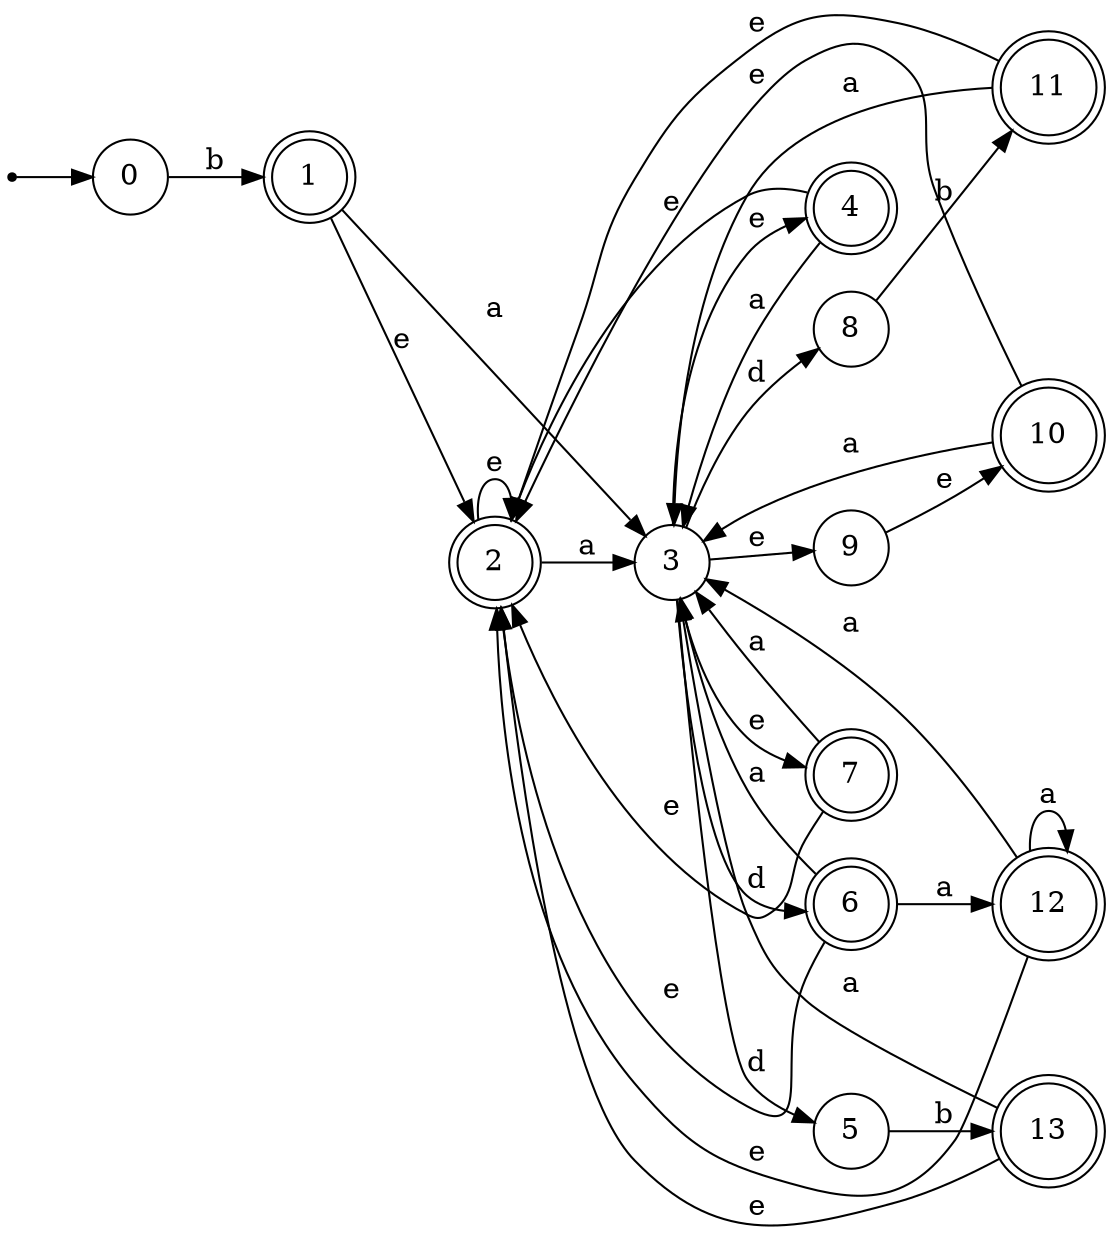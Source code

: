 digraph finite_state_machine {
rankdir=LR;
size="20,20";
node [shape = point]; "dummy0"
node [shape = circle]; "0";
"dummy0" -> "0";
node [shape = doublecircle]; "1";node [shape = doublecircle]; "2";node [shape = circle]; "3";
node [shape = doublecircle]; "4";node [shape = circle]; "5";
node [shape = doublecircle]; "6";node [shape = doublecircle]; "7";node [shape = circle]; "8";
node [shape = circle]; "9";
node [shape = doublecircle]; "10";node [shape = doublecircle]; "11";node [shape = doublecircle]; "12";node [shape = doublecircle]; "13";"0" -> "1" [label = "b"];
 "1" -> "2" [label = "e"];
 "1" -> "3" [label = "a"];
 "3" -> "9" [label = "e"];
 "3" -> "4" [label = "e"];
 "3" -> "7" [label = "e"];
 "3" -> "8" [label = "d"];
 "3" -> "5" [label = "d"];
 "3" -> "6" [label = "d"];
 "9" -> "10" [label = "e"];
 "10" -> "3" [label = "a"];
 "10" -> "2" [label = "e"];
 "8" -> "11" [label = "b"];
 "11" -> "3" [label = "a"];
 "11" -> "2" [label = "e"];
 "7" -> "3" [label = "a"];
 "7" -> "2" [label = "e"];
 "6" -> "3" [label = "a"];
 "6" -> "12" [label = "a"];
 "6" -> "2" [label = "e"];
 "12" -> "3" [label = "a"];
 "12" -> "12" [label = "a"];
 "12" -> "2" [label = "e"];
 "5" -> "13" [label = "b"];
 "13" -> "3" [label = "a"];
 "13" -> "2" [label = "e"];
 "4" -> "3" [label = "a"];
 "4" -> "2" [label = "e"];
 "2" -> "2" [label = "e"];
 "2" -> "3" [label = "a"];
 }
